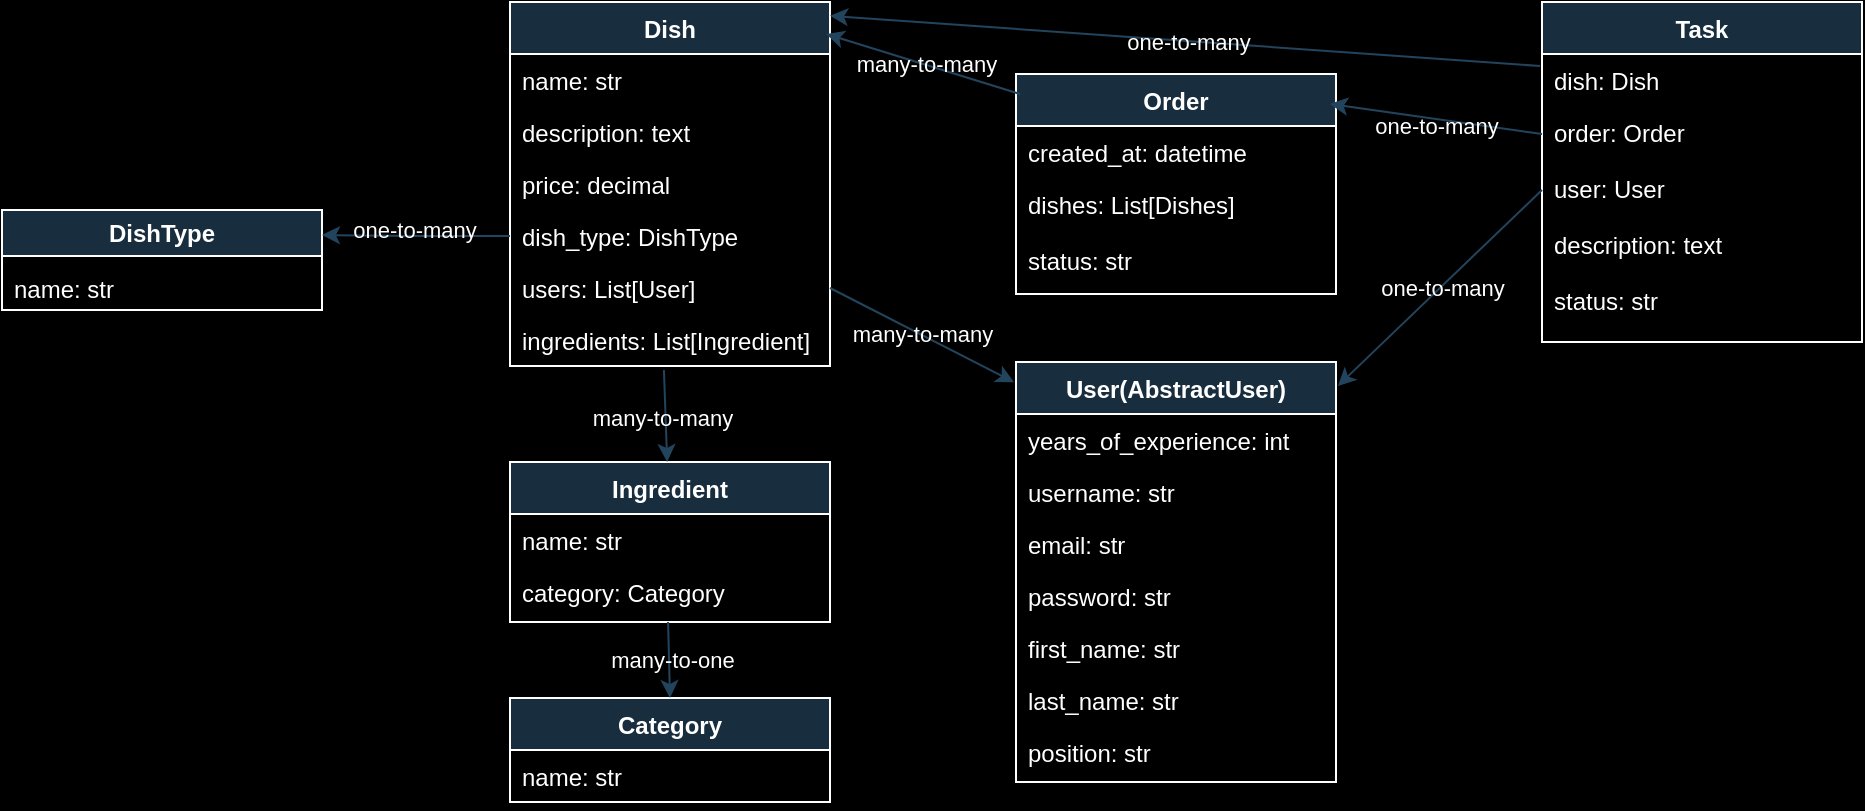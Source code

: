 <mxfile version="22.1.22" type="embed">
  <diagram id="C5RBs43oDa-KdzZeNtuy" name="Page-1">
    <mxGraphModel dx="411" dy="448" grid="1" gridSize="10" guides="1" tooltips="1" connect="1" arrows="1" fold="1" page="1" pageScale="1" pageWidth="827" pageHeight="1169" background="#000000" math="0" shadow="0">
      <root>
        <mxCell id="WIyWlLk6GJQsqaUBKTNV-0" />
        <mxCell id="WIyWlLk6GJQsqaUBKTNV-1" parent="WIyWlLk6GJQsqaUBKTNV-0" />
        <mxCell id="zkfFHV4jXpPFQw0GAbJ--0" value="User(AbstractUser)" style="swimlane;fontStyle=1;align=center;verticalAlign=top;childLayout=stackLayout;horizontal=1;startSize=26;horizontalStack=0;resizeParent=1;resizeLast=0;collapsible=1;marginBottom=0;rounded=0;shadow=0;strokeWidth=1;labelBackgroundColor=none;fillColor=#182E3E;strokeColor=#FFFFFF;fontColor=#FFFFFF;" parent="WIyWlLk6GJQsqaUBKTNV-1" vertex="1">
          <mxGeometry x="667" y="280" width="160" height="210" as="geometry">
            <mxRectangle x="230" y="140" width="160" height="26" as="alternateBounds" />
          </mxGeometry>
        </mxCell>
        <mxCell id="zkfFHV4jXpPFQw0GAbJ--1" value="years_of_experience: int" style="text;align=left;verticalAlign=top;spacingLeft=4;spacingRight=4;overflow=hidden;rotatable=0;points=[[0,0.5],[1,0.5]];portConstraint=eastwest;labelBackgroundColor=none;fontColor=#FFFFFF;" parent="zkfFHV4jXpPFQw0GAbJ--0" vertex="1">
          <mxGeometry y="26" width="160" height="26" as="geometry" />
        </mxCell>
        <mxCell id="zkfFHV4jXpPFQw0GAbJ--2" value="username: str" style="text;align=left;verticalAlign=top;spacingLeft=4;spacingRight=4;overflow=hidden;rotatable=0;points=[[0,0.5],[1,0.5]];portConstraint=eastwest;rounded=0;shadow=0;html=0;labelBackgroundColor=none;fontColor=#FFFFFF;" parent="zkfFHV4jXpPFQw0GAbJ--0" vertex="1">
          <mxGeometry y="52" width="160" height="26" as="geometry" />
        </mxCell>
        <mxCell id="zkfFHV4jXpPFQw0GAbJ--3" value="email: str" style="text;align=left;verticalAlign=top;spacingLeft=4;spacingRight=4;overflow=hidden;rotatable=0;points=[[0,0.5],[1,0.5]];portConstraint=eastwest;rounded=0;shadow=0;html=0;labelBackgroundColor=none;fontColor=#FFFFFF;" parent="zkfFHV4jXpPFQw0GAbJ--0" vertex="1">
          <mxGeometry y="78" width="160" height="26" as="geometry" />
        </mxCell>
        <mxCell id="h9eJ-UKStQcIYdBOebpD-0" value="password: str" style="text;align=left;verticalAlign=top;spacingLeft=4;spacingRight=4;overflow=hidden;rotatable=0;points=[[0,0.5],[1,0.5]];portConstraint=eastwest;rounded=0;shadow=0;html=0;labelBackgroundColor=none;fontColor=#FFFFFF;" parent="zkfFHV4jXpPFQw0GAbJ--0" vertex="1">
          <mxGeometry y="104" width="160" height="26" as="geometry" />
        </mxCell>
        <mxCell id="h9eJ-UKStQcIYdBOebpD-1" value="first_name: str" style="text;align=left;verticalAlign=top;spacingLeft=4;spacingRight=4;overflow=hidden;rotatable=0;points=[[0,0.5],[1,0.5]];portConstraint=eastwest;rounded=0;shadow=0;html=0;labelBackgroundColor=none;fontColor=#FFFFFF;" parent="zkfFHV4jXpPFQw0GAbJ--0" vertex="1">
          <mxGeometry y="130" width="160" height="26" as="geometry" />
        </mxCell>
        <mxCell id="h9eJ-UKStQcIYdBOebpD-2" value="last_name: str" style="text;align=left;verticalAlign=top;spacingLeft=4;spacingRight=4;overflow=hidden;rotatable=0;points=[[0,0.5],[1,0.5]];portConstraint=eastwest;rounded=0;shadow=0;html=0;labelBackgroundColor=none;fontColor=#FFFFFF;" parent="zkfFHV4jXpPFQw0GAbJ--0" vertex="1">
          <mxGeometry y="156" width="160" height="26" as="geometry" />
        </mxCell>
        <mxCell id="h9eJ-UKStQcIYdBOebpD-50" value="position: str" style="text;align=left;verticalAlign=top;spacingLeft=4;spacingRight=4;overflow=hidden;rotatable=0;points=[[0,0.5],[1,0.5]];portConstraint=eastwest;rounded=0;shadow=0;html=0;labelBackgroundColor=none;fontColor=#FFFFFF;" parent="zkfFHV4jXpPFQw0GAbJ--0" vertex="1">
          <mxGeometry y="182" width="160" height="26" as="geometry" />
        </mxCell>
        <mxCell id="zkfFHV4jXpPFQw0GAbJ--6" value="Ingredient" style="swimlane;fontStyle=1;align=center;verticalAlign=top;childLayout=stackLayout;horizontal=1;startSize=26;horizontalStack=0;resizeParent=1;resizeLast=0;collapsible=1;marginBottom=0;rounded=0;shadow=0;strokeWidth=1;labelBackgroundColor=none;fillColor=#182E3E;strokeColor=#FFFFFF;fontColor=#FFFFFF;" parent="WIyWlLk6GJQsqaUBKTNV-1" vertex="1">
          <mxGeometry x="414" y="330" width="160" height="80" as="geometry">
            <mxRectangle x="130" y="380" width="160" height="26" as="alternateBounds" />
          </mxGeometry>
        </mxCell>
        <mxCell id="zkfFHV4jXpPFQw0GAbJ--7" value="name: str" style="text;align=left;verticalAlign=top;spacingLeft=4;spacingRight=4;overflow=hidden;rotatable=0;points=[[0,0.5],[1,0.5]];portConstraint=eastwest;labelBackgroundColor=none;fontColor=#FFFFFF;" parent="zkfFHV4jXpPFQw0GAbJ--6" vertex="1">
          <mxGeometry y="26" width="160" height="26" as="geometry" />
        </mxCell>
        <mxCell id="h9eJ-UKStQcIYdBOebpD-33" value="category: Category" style="text;align=left;verticalAlign=top;spacingLeft=4;spacingRight=4;overflow=hidden;rotatable=0;points=[[0,0.5],[1,0.5]];portConstraint=eastwest;labelBackgroundColor=none;fontColor=#FFFFFF;" parent="zkfFHV4jXpPFQw0GAbJ--6" vertex="1">
          <mxGeometry y="52" width="160" height="28" as="geometry" />
        </mxCell>
        <mxCell id="zkfFHV4jXpPFQw0GAbJ--17" value="Dish" style="swimlane;fontStyle=1;align=center;verticalAlign=top;childLayout=stackLayout;horizontal=1;startSize=26;horizontalStack=0;resizeParent=1;resizeLast=0;collapsible=1;marginBottom=0;rounded=0;shadow=0;strokeWidth=1;labelBackgroundColor=none;fillColor=#182E3E;strokeColor=#FFFFFF;fontColor=#FFFFFF;" parent="WIyWlLk6GJQsqaUBKTNV-1" vertex="1">
          <mxGeometry x="414" y="100" width="160" height="182" as="geometry">
            <mxRectangle x="550" y="140" width="160" height="26" as="alternateBounds" />
          </mxGeometry>
        </mxCell>
        <mxCell id="zkfFHV4jXpPFQw0GAbJ--18" value="name: str" style="text;align=left;verticalAlign=top;spacingLeft=4;spacingRight=4;overflow=hidden;rotatable=0;points=[[0,0.5],[1,0.5]];portConstraint=eastwest;labelBackgroundColor=none;fontColor=#FFFFFF;" parent="zkfFHV4jXpPFQw0GAbJ--17" vertex="1">
          <mxGeometry y="26" width="160" height="26" as="geometry" />
        </mxCell>
        <mxCell id="zkfFHV4jXpPFQw0GAbJ--19" value="description: text" style="text;align=left;verticalAlign=top;spacingLeft=4;spacingRight=4;overflow=hidden;rotatable=0;points=[[0,0.5],[1,0.5]];portConstraint=eastwest;rounded=0;shadow=0;html=0;labelBackgroundColor=none;fontColor=#FFFFFF;" parent="zkfFHV4jXpPFQw0GAbJ--17" vertex="1">
          <mxGeometry y="52" width="160" height="26" as="geometry" />
        </mxCell>
        <mxCell id="zkfFHV4jXpPFQw0GAbJ--20" value="price: decimal" style="text;align=left;verticalAlign=top;spacingLeft=4;spacingRight=4;overflow=hidden;rotatable=0;points=[[0,0.5],[1,0.5]];portConstraint=eastwest;rounded=0;shadow=0;html=0;labelBackgroundColor=none;fontColor=#FFFFFF;" parent="zkfFHV4jXpPFQw0GAbJ--17" vertex="1">
          <mxGeometry y="78" width="160" height="26" as="geometry" />
        </mxCell>
        <mxCell id="zkfFHV4jXpPFQw0GAbJ--21" value="dish_type: DishType" style="text;align=left;verticalAlign=top;spacingLeft=4;spacingRight=4;overflow=hidden;rotatable=0;points=[[0,0.5],[1,0.5]];portConstraint=eastwest;rounded=0;shadow=0;html=0;labelBackgroundColor=none;fontColor=#FFFFFF;" parent="zkfFHV4jXpPFQw0GAbJ--17" vertex="1">
          <mxGeometry y="104" width="160" height="26" as="geometry" />
        </mxCell>
        <mxCell id="h9eJ-UKStQcIYdBOebpD-23" value="users: List[User]" style="text;align=left;verticalAlign=top;spacingLeft=4;spacingRight=4;overflow=hidden;rotatable=0;points=[[0,0.5],[1,0.5]];portConstraint=eastwest;rounded=0;shadow=0;html=0;labelBackgroundColor=none;fontColor=#FFFFFF;" parent="zkfFHV4jXpPFQw0GAbJ--17" vertex="1">
          <mxGeometry y="130" width="160" height="26" as="geometry" />
        </mxCell>
        <mxCell id="h9eJ-UKStQcIYdBOebpD-25" value="ingredients: List[Ingredient]" style="text;align=left;verticalAlign=top;spacingLeft=4;spacingRight=4;overflow=hidden;rotatable=0;points=[[0,0.5],[1,0.5]];portConstraint=eastwest;rounded=0;shadow=0;html=0;labelBackgroundColor=none;fontColor=#FFFFFF;" parent="zkfFHV4jXpPFQw0GAbJ--17" vertex="1">
          <mxGeometry y="156" width="160" height="26" as="geometry" />
        </mxCell>
        <mxCell id="h9eJ-UKStQcIYdBOebpD-10" value="DishType" style="swimlane;whiteSpace=wrap;html=1;labelBackgroundColor=none;fillColor=#182E3E;strokeColor=#FFFFFF;fontColor=#FFFFFF;" parent="WIyWlLk6GJQsqaUBKTNV-1" vertex="1">
          <mxGeometry x="160" y="204" width="160" height="50" as="geometry" />
        </mxCell>
        <mxCell id="h9eJ-UKStQcIYdBOebpD-11" value="name: str" style="text;align=left;verticalAlign=top;spacingLeft=4;spacingRight=4;overflow=hidden;rotatable=0;points=[[0,0.5],[1,0.5]];portConstraint=eastwest;labelBackgroundColor=none;fontColor=#FFFFFF;" parent="h9eJ-UKStQcIYdBOebpD-10" vertex="1">
          <mxGeometry y="26" width="160" height="14" as="geometry" />
        </mxCell>
        <mxCell id="h9eJ-UKStQcIYdBOebpD-13" style="rounded=0;orthogonalLoop=1;jettySize=auto;html=1;exitX=0;exitY=0.5;exitDx=0;exitDy=0;entryX=1;entryY=0.25;entryDx=0;entryDy=0;edgeStyle=orthogonalEdgeStyle;labelBackgroundColor=none;strokeColor=#23445D;fontColor=default;" parent="WIyWlLk6GJQsqaUBKTNV-1" source="zkfFHV4jXpPFQw0GAbJ--21" target="h9eJ-UKStQcIYdBOebpD-10" edge="1">
          <mxGeometry relative="1" as="geometry" />
        </mxCell>
        <mxCell id="h9eJ-UKStQcIYdBOebpD-14" value="one-to-many" style="edgeLabel;html=1;align=center;verticalAlign=middle;resizable=0;points=[];labelBackgroundColor=none;fontColor=#FFFFFF;" parent="h9eJ-UKStQcIYdBOebpD-13" vertex="1" connectable="0">
          <mxGeometry x="0.041" y="-3" relative="1" as="geometry">
            <mxPoint as="offset" />
          </mxGeometry>
        </mxCell>
        <mxCell id="h9eJ-UKStQcIYdBOebpD-26" style="rounded=0;orthogonalLoop=1;jettySize=auto;html=1;exitX=1;exitY=0.5;exitDx=0;exitDy=0;entryX=-0.006;entryY=0.048;entryDx=0;entryDy=0;entryPerimeter=0;labelBackgroundColor=none;strokeColor=#23445D;fontColor=default;" parent="WIyWlLk6GJQsqaUBKTNV-1" source="h9eJ-UKStQcIYdBOebpD-23" target="zkfFHV4jXpPFQw0GAbJ--0" edge="1">
          <mxGeometry relative="1" as="geometry" />
        </mxCell>
        <mxCell id="h9eJ-UKStQcIYdBOebpD-27" value="many-to-many" style="edgeLabel;html=1;align=center;verticalAlign=middle;resizable=0;points=[];labelBackgroundColor=none;fontColor=#FFFFFF;" parent="h9eJ-UKStQcIYdBOebpD-26" vertex="1" connectable="0">
          <mxGeometry x="-0.016" relative="1" as="geometry">
            <mxPoint as="offset" />
          </mxGeometry>
        </mxCell>
        <mxCell id="h9eJ-UKStQcIYdBOebpD-29" style="rounded=0;orthogonalLoop=1;jettySize=auto;html=1;exitX=0.481;exitY=1.077;exitDx=0;exitDy=0;exitPerimeter=0;labelBackgroundColor=none;strokeColor=#23445D;fontColor=default;" parent="WIyWlLk6GJQsqaUBKTNV-1" source="h9eJ-UKStQcIYdBOebpD-25" target="zkfFHV4jXpPFQw0GAbJ--6" edge="1">
          <mxGeometry relative="1" as="geometry">
            <mxPoint x="590" y="310" as="sourcePoint" />
            <mxPoint x="588" y="350" as="targetPoint" />
          </mxGeometry>
        </mxCell>
        <mxCell id="h9eJ-UKStQcIYdBOebpD-30" value="many-to-many" style="edgeLabel;html=1;align=center;verticalAlign=middle;resizable=0;points=[];labelBackgroundColor=none;fontColor=#FFFFFF;" parent="h9eJ-UKStQcIYdBOebpD-29" vertex="1" connectable="0">
          <mxGeometry x="0.028" y="-2" relative="1" as="geometry">
            <mxPoint as="offset" />
          </mxGeometry>
        </mxCell>
        <mxCell id="h9eJ-UKStQcIYdBOebpD-34" value="Category" style="swimlane;fontStyle=1;align=center;verticalAlign=top;childLayout=stackLayout;horizontal=1;startSize=26;horizontalStack=0;resizeParent=1;resizeLast=0;collapsible=1;marginBottom=0;rounded=0;shadow=0;strokeWidth=1;labelBackgroundColor=none;fillColor=#182E3E;strokeColor=#FFFFFF;fontColor=#FFFFFF;" parent="WIyWlLk6GJQsqaUBKTNV-1" vertex="1">
          <mxGeometry x="414" y="448" width="160" height="52" as="geometry">
            <mxRectangle x="130" y="380" width="160" height="26" as="alternateBounds" />
          </mxGeometry>
        </mxCell>
        <mxCell id="h9eJ-UKStQcIYdBOebpD-35" value="name: str" style="text;align=left;verticalAlign=top;spacingLeft=4;spacingRight=4;overflow=hidden;rotatable=0;points=[[0,0.5],[1,0.5]];portConstraint=eastwest;labelBackgroundColor=none;fontColor=#FFFFFF;" parent="h9eJ-UKStQcIYdBOebpD-34" vertex="1">
          <mxGeometry y="26" width="160" height="26" as="geometry" />
        </mxCell>
        <mxCell id="h9eJ-UKStQcIYdBOebpD-41" value="Order" style="swimlane;fontStyle=1;align=center;verticalAlign=top;childLayout=stackLayout;horizontal=1;startSize=26;horizontalStack=0;resizeParent=1;resizeLast=0;collapsible=1;marginBottom=0;rounded=0;shadow=0;strokeWidth=1;labelBackgroundColor=none;fillColor=#182E3E;strokeColor=#FFFFFF;fontColor=#FFFFFF;" parent="WIyWlLk6GJQsqaUBKTNV-1" vertex="1">
          <mxGeometry x="667" y="136" width="160" height="110" as="geometry">
            <mxRectangle x="130" y="380" width="160" height="26" as="alternateBounds" />
          </mxGeometry>
        </mxCell>
        <mxCell id="h9eJ-UKStQcIYdBOebpD-42" value="created_at: datetime" style="text;align=left;verticalAlign=top;spacingLeft=4;spacingRight=4;overflow=hidden;rotatable=0;points=[[0,0.5],[1,0.5]];portConstraint=eastwest;labelBackgroundColor=none;fontColor=#FFFFFF;" parent="h9eJ-UKStQcIYdBOebpD-41" vertex="1">
          <mxGeometry y="26" width="160" height="26" as="geometry" />
        </mxCell>
        <mxCell id="h9eJ-UKStQcIYdBOebpD-64" value="dishes: List[Dishes]" style="text;align=left;verticalAlign=top;spacingLeft=4;spacingRight=4;overflow=hidden;rotatable=0;points=[[0,0.5],[1,0.5]];portConstraint=eastwest;labelBackgroundColor=none;fontColor=#FFFFFF;" parent="h9eJ-UKStQcIYdBOebpD-41" vertex="1">
          <mxGeometry y="52" width="160" height="28" as="geometry" />
        </mxCell>
        <mxCell id="h9eJ-UKStQcIYdBOebpD-44" value="status: str" style="text;align=left;verticalAlign=top;spacingLeft=4;spacingRight=4;overflow=hidden;rotatable=0;points=[[0,0.5],[1,0.5]];portConstraint=eastwest;labelBackgroundColor=none;fontColor=#FFFFFF;" parent="h9eJ-UKStQcIYdBOebpD-41" vertex="1">
          <mxGeometry y="80" width="160" height="28" as="geometry" />
        </mxCell>
        <mxCell id="h9eJ-UKStQcIYdBOebpD-56" style="rounded=0;orthogonalLoop=1;jettySize=auto;html=1;exitX=0.013;exitY=0.091;exitDx=0;exitDy=0;exitPerimeter=0;entryX=0.988;entryY=0.088;entryDx=0;entryDy=0;entryPerimeter=0;labelBackgroundColor=none;strokeColor=#23445D;fontColor=default;" parent="WIyWlLk6GJQsqaUBKTNV-1" source="h9eJ-UKStQcIYdBOebpD-41" target="zkfFHV4jXpPFQw0GAbJ--17" edge="1">
          <mxGeometry relative="1" as="geometry">
            <mxPoint x="798" y="120" as="sourcePoint" />
            <mxPoint x="580" y="120" as="targetPoint" />
            <Array as="points" />
          </mxGeometry>
        </mxCell>
        <mxCell id="h9eJ-UKStQcIYdBOebpD-57" value="many-to-many" style="edgeLabel;html=1;align=center;verticalAlign=middle;resizable=0;points=[];labelBackgroundColor=none;fontColor=#FFFFFF;" parent="h9eJ-UKStQcIYdBOebpD-56" vertex="1" connectable="0">
          <mxGeometry x="-0.016" relative="1" as="geometry">
            <mxPoint as="offset" />
          </mxGeometry>
        </mxCell>
        <mxCell id="h9eJ-UKStQcIYdBOebpD-58" value="Task" style="swimlane;fontStyle=1;align=center;verticalAlign=top;childLayout=stackLayout;horizontal=1;startSize=26;horizontalStack=0;resizeParent=1;resizeLast=0;collapsible=1;marginBottom=0;rounded=0;shadow=0;strokeWidth=1;labelBackgroundColor=none;fillColor=#182E3E;strokeColor=#FFFFFF;fontColor=#FFFFFF;" parent="WIyWlLk6GJQsqaUBKTNV-1" vertex="1">
          <mxGeometry x="930" y="100" width="160" height="170" as="geometry">
            <mxRectangle x="130" y="380" width="160" height="26" as="alternateBounds" />
          </mxGeometry>
        </mxCell>
        <mxCell id="h9eJ-UKStQcIYdBOebpD-59" value="dish: Dish" style="text;align=left;verticalAlign=top;spacingLeft=4;spacingRight=4;overflow=hidden;rotatable=0;points=[[0,0.5],[1,0.5]];portConstraint=eastwest;labelBackgroundColor=none;fontColor=#FFFFFF;" parent="h9eJ-UKStQcIYdBOebpD-58" vertex="1">
          <mxGeometry y="26" width="160" height="26" as="geometry" />
        </mxCell>
        <mxCell id="h9eJ-UKStQcIYdBOebpD-61" value="order: Order" style="text;align=left;verticalAlign=top;spacingLeft=4;spacingRight=4;overflow=hidden;rotatable=0;points=[[0,0.5],[1,0.5]];portConstraint=eastwest;labelBackgroundColor=none;fontColor=#FFFFFF;" parent="h9eJ-UKStQcIYdBOebpD-58" vertex="1">
          <mxGeometry y="52" width="160" height="28" as="geometry" />
        </mxCell>
        <mxCell id="h9eJ-UKStQcIYdBOebpD-60" value="user: User" style="text;align=left;verticalAlign=top;spacingLeft=4;spacingRight=4;overflow=hidden;rotatable=0;points=[[0,0.5],[1,0.5]];portConstraint=eastwest;labelBackgroundColor=none;fontColor=#FFFFFF;" parent="h9eJ-UKStQcIYdBOebpD-58" vertex="1">
          <mxGeometry y="80" width="160" height="28" as="geometry" />
        </mxCell>
        <mxCell id="h9eJ-UKStQcIYdBOebpD-65" value="description: text" style="text;align=left;verticalAlign=top;spacingLeft=4;spacingRight=4;overflow=hidden;rotatable=0;points=[[0,0.5],[1,0.5]];portConstraint=eastwest;labelBackgroundColor=none;fontColor=#FFFFFF;" parent="h9eJ-UKStQcIYdBOebpD-58" vertex="1">
          <mxGeometry y="108" width="160" height="28" as="geometry" />
        </mxCell>
        <mxCell id="h9eJ-UKStQcIYdBOebpD-75" value="status: str" style="text;align=left;verticalAlign=top;spacingLeft=4;spacingRight=4;overflow=hidden;rotatable=0;points=[[0,0.5],[1,0.5]];portConstraint=eastwest;labelBackgroundColor=none;fontColor=#FFFFFF;" parent="h9eJ-UKStQcIYdBOebpD-58" vertex="1">
          <mxGeometry y="136" width="160" height="28" as="geometry" />
        </mxCell>
        <mxCell id="h9eJ-UKStQcIYdBOebpD-66" style="edgeStyle=none;rounded=0;orthogonalLoop=1;jettySize=auto;html=1;exitX=-0.006;exitY=0.231;exitDx=0;exitDy=0;entryX=1;entryY=0.038;entryDx=0;entryDy=0;entryPerimeter=0;exitPerimeter=0;labelBackgroundColor=none;strokeColor=#23445D;fontColor=default;" parent="WIyWlLk6GJQsqaUBKTNV-1" source="h9eJ-UKStQcIYdBOebpD-59" target="zkfFHV4jXpPFQw0GAbJ--17" edge="1">
          <mxGeometry relative="1" as="geometry">
            <mxPoint x="710" y="140" as="targetPoint" />
            <mxPoint x="800" y="149" as="sourcePoint" />
          </mxGeometry>
        </mxCell>
        <mxCell id="h9eJ-UKStQcIYdBOebpD-67" value="one-to-many" style="edgeLabel;html=1;align=center;verticalAlign=middle;resizable=0;points=[];labelBackgroundColor=none;fontColor=#FFFFFF;" parent="h9eJ-UKStQcIYdBOebpD-66" vertex="1" connectable="0">
          <mxGeometry x="-0.009" relative="1" as="geometry">
            <mxPoint as="offset" />
          </mxGeometry>
        </mxCell>
        <mxCell id="h9eJ-UKStQcIYdBOebpD-68" style="edgeStyle=none;rounded=0;orthogonalLoop=1;jettySize=auto;html=1;exitX=0;exitY=0.5;exitDx=0;exitDy=0;entryX=1.006;entryY=0.057;entryDx=0;entryDy=0;entryPerimeter=0;labelBackgroundColor=none;strokeColor=#23445D;fontColor=default;" parent="WIyWlLk6GJQsqaUBKTNV-1" source="h9eJ-UKStQcIYdBOebpD-60" target="zkfFHV4jXpPFQw0GAbJ--0" edge="1">
          <mxGeometry relative="1" as="geometry">
            <mxPoint x="584" y="136" as="targetPoint" />
            <mxPoint x="810" y="159" as="sourcePoint" />
          </mxGeometry>
        </mxCell>
        <mxCell id="h9eJ-UKStQcIYdBOebpD-69" value="one-to-many" style="edgeLabel;html=1;align=center;verticalAlign=middle;resizable=0;points=[];labelBackgroundColor=none;fontColor=#FFFFFF;" parent="h9eJ-UKStQcIYdBOebpD-68" vertex="1" connectable="0">
          <mxGeometry x="-0.009" relative="1" as="geometry">
            <mxPoint as="offset" />
          </mxGeometry>
        </mxCell>
        <mxCell id="h9eJ-UKStQcIYdBOebpD-70" style="edgeStyle=none;rounded=0;orthogonalLoop=1;jettySize=auto;html=1;exitX=0;exitY=0.5;exitDx=0;exitDy=0;entryX=0.981;entryY=0.136;entryDx=0;entryDy=0;entryPerimeter=0;labelBackgroundColor=none;strokeColor=#23445D;fontColor=default;" parent="WIyWlLk6GJQsqaUBKTNV-1" source="h9eJ-UKStQcIYdBOebpD-61" target="h9eJ-UKStQcIYdBOebpD-41" edge="1">
          <mxGeometry relative="1" as="geometry" />
        </mxCell>
        <mxCell id="h9eJ-UKStQcIYdBOebpD-71" value="one-to-many" style="edgeLabel;html=1;align=center;verticalAlign=middle;resizable=0;points=[];labelBackgroundColor=none;fontColor=#FFFFFF;" parent="h9eJ-UKStQcIYdBOebpD-70" vertex="1" connectable="0">
          <mxGeometry x="-0.001" y="3" relative="1" as="geometry">
            <mxPoint as="offset" />
          </mxGeometry>
        </mxCell>
        <mxCell id="h9eJ-UKStQcIYdBOebpD-72" style="rounded=0;orthogonalLoop=1;jettySize=auto;html=1;exitX=0.494;exitY=1;exitDx=0;exitDy=0;exitPerimeter=0;entryX=0.5;entryY=0;entryDx=0;entryDy=0;labelBackgroundColor=none;strokeColor=#23445D;fontColor=default;" parent="WIyWlLk6GJQsqaUBKTNV-1" source="h9eJ-UKStQcIYdBOebpD-33" target="h9eJ-UKStQcIYdBOebpD-34" edge="1">
          <mxGeometry relative="1" as="geometry">
            <mxPoint x="493" y="402" as="sourcePoint" />
            <mxPoint x="495" y="448" as="targetPoint" />
          </mxGeometry>
        </mxCell>
        <mxCell id="h9eJ-UKStQcIYdBOebpD-74" value="many-to-one" style="edgeLabel;html=1;align=center;verticalAlign=middle;resizable=0;points=[];labelBackgroundColor=none;fontColor=#FFFFFF;" parent="h9eJ-UKStQcIYdBOebpD-72" vertex="1" connectable="0">
          <mxGeometry x="-0.032" y="1" relative="1" as="geometry">
            <mxPoint as="offset" />
          </mxGeometry>
        </mxCell>
      </root>
    </mxGraphModel>
  </diagram>
</mxfile>
